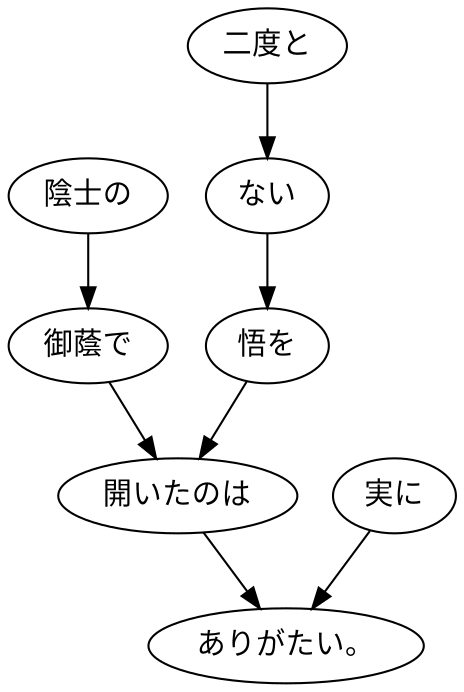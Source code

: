 digraph graph2750 {
	node0 [label="陰士の"];
	node1 [label="御蔭で"];
	node2 [label="二度と"];
	node3 [label="ない"];
	node4 [label="悟を"];
	node5 [label="開いたのは"];
	node6 [label="実に"];
	node7 [label="ありがたい。"];
	node0 -> node1;
	node1 -> node5;
	node2 -> node3;
	node3 -> node4;
	node4 -> node5;
	node5 -> node7;
	node6 -> node7;
}
